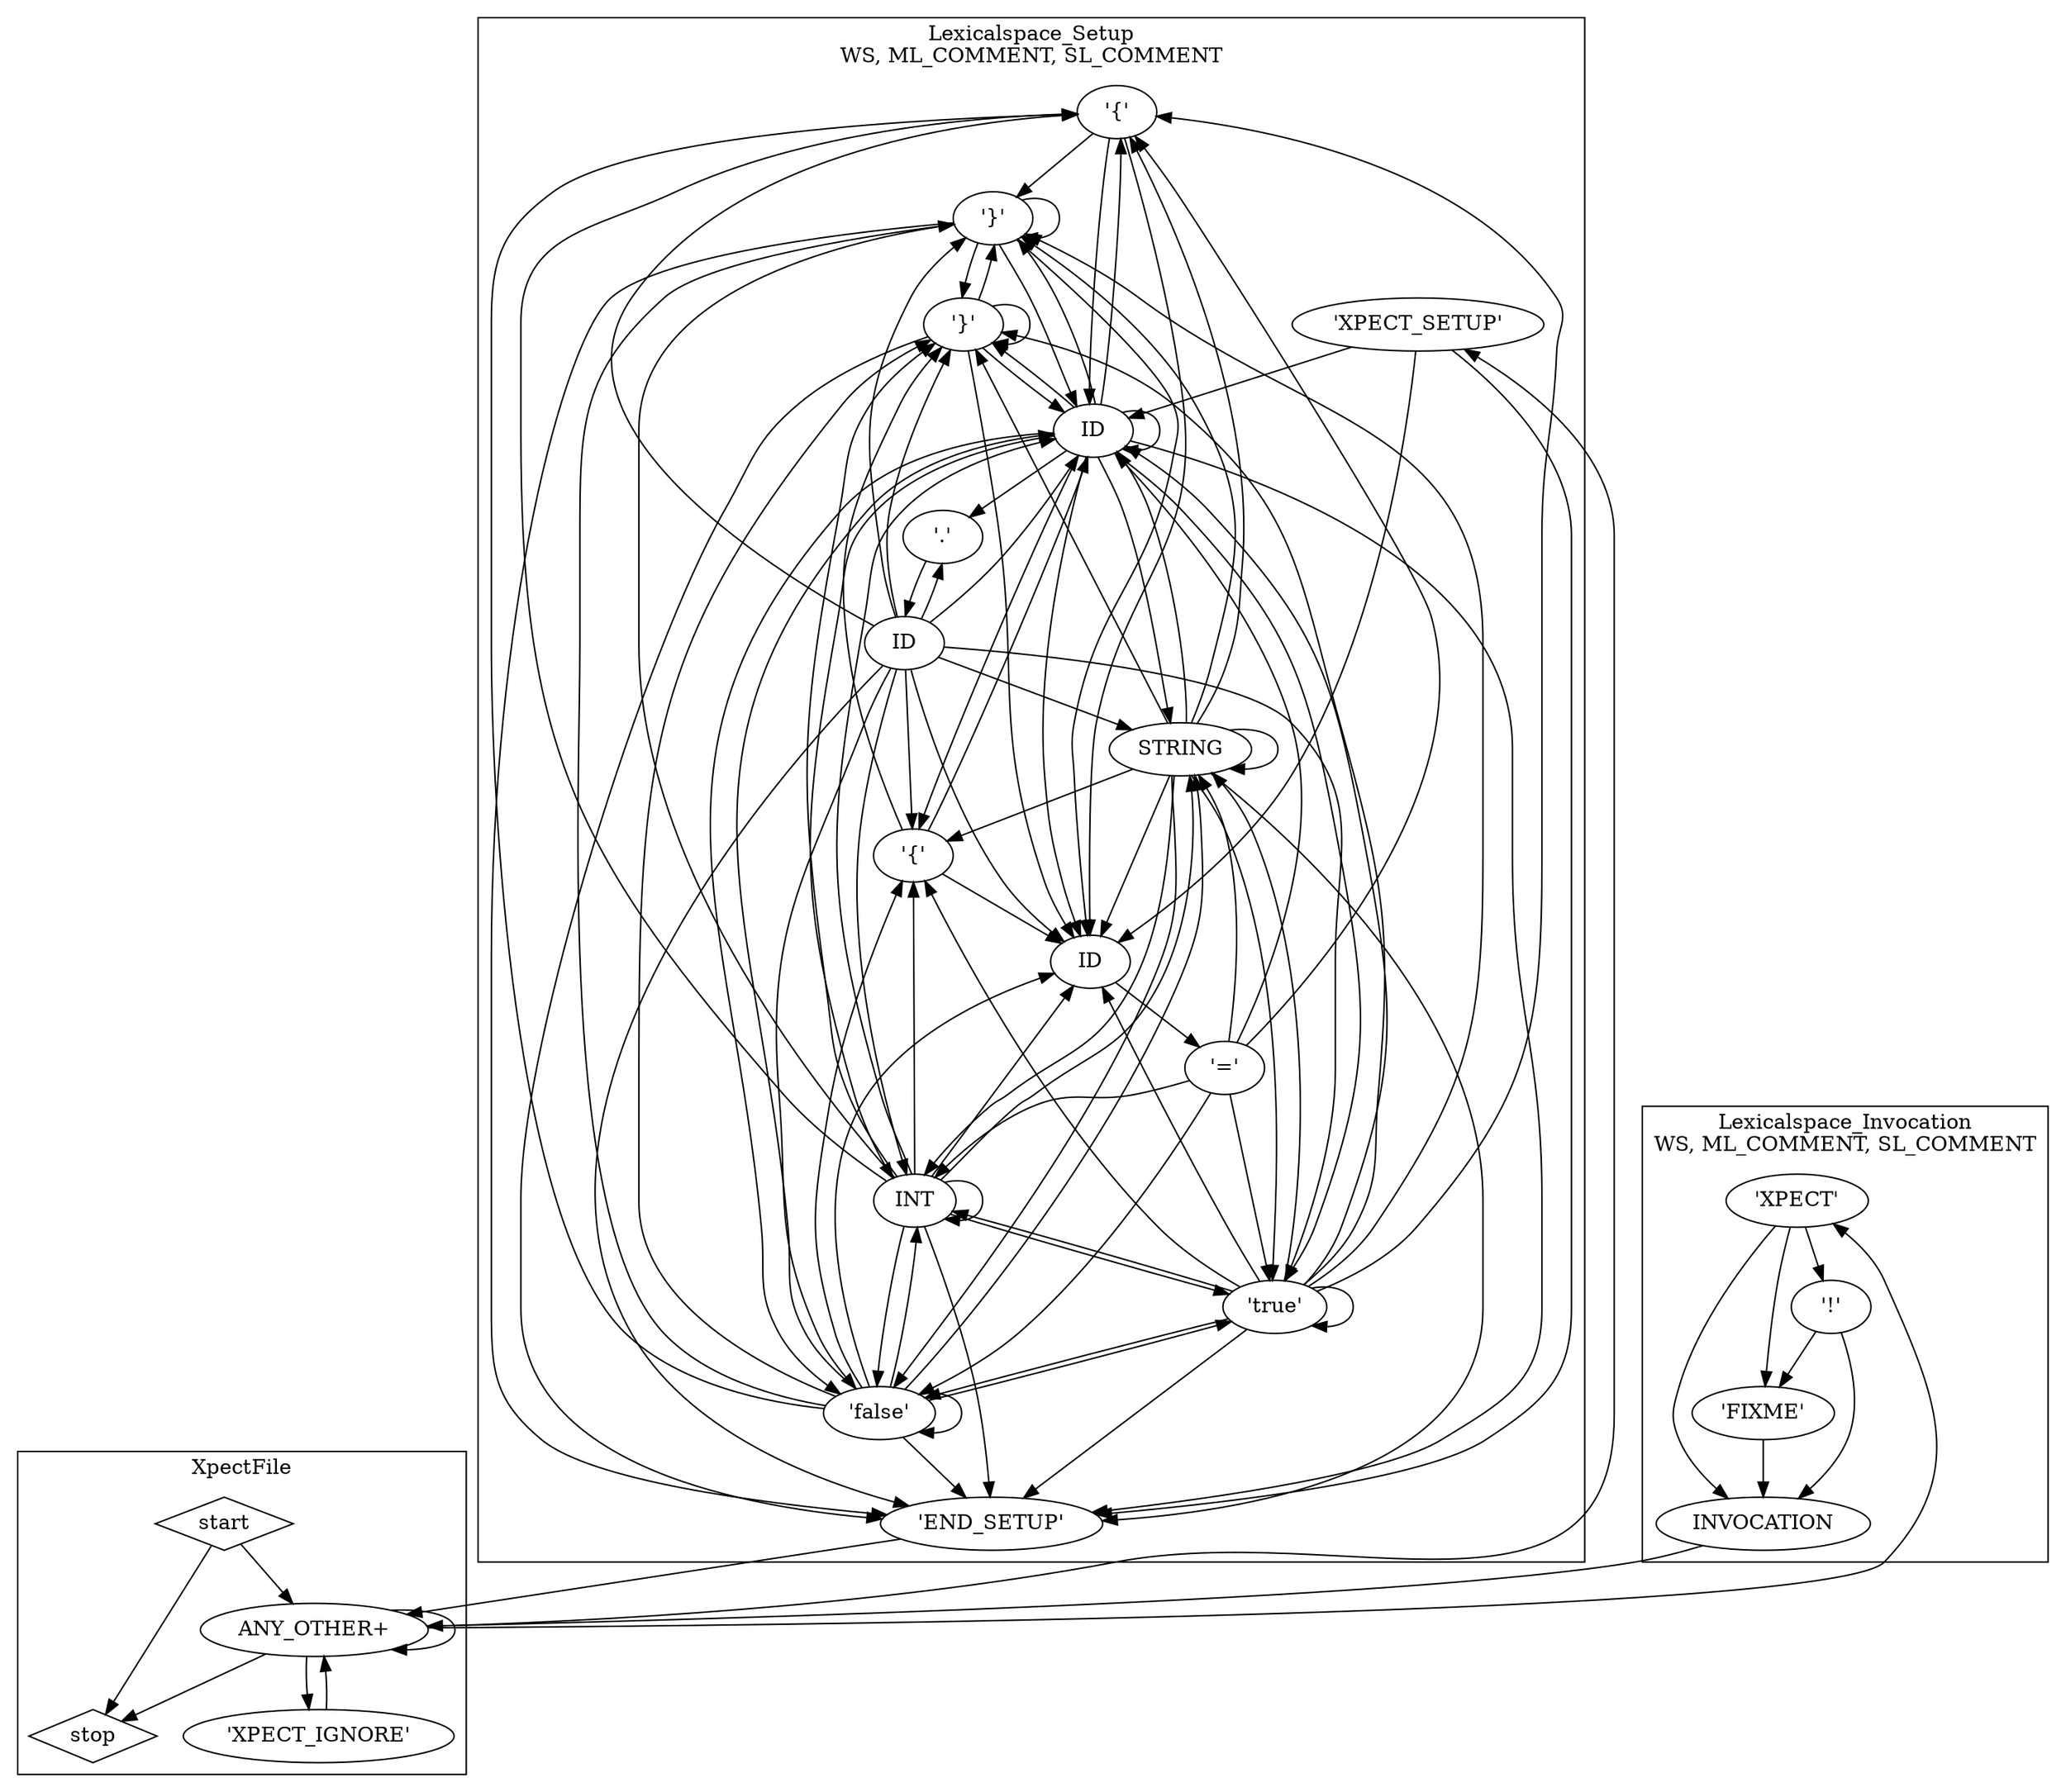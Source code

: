 ## This is a Graphviz .dot file (http://www.graphviz.org/)
## You can use the command 'dot -Tpdf this.dot > out.pdf' to render it.
digraph G {
subgraph cluster_lexicalgroup236055802 {
label="XpectFile\n";
tokennfastate288329615 [label="ANY_OTHER+"];
tokennfastate1875395688 [shape=diamond,label=stop];
tokennfastate1925117845 [label="'XPECT_IGNORE'"];
tokennfastate1792953030 [shape=diamond,label=start];
}

subgraph cluster_lexicalgroup50297459 {
label="Lexicalspace_Setup\nWS, ML_COMMENT, SL_COMMENT";
tokennfastate2010162322 [label="'{'"];
tokennfastate793164837 [label="'true'"];
tokennfastate1166254470 [label="'false'"];
tokennfastate1866484678 [label="'}'"];
tokennfastate1434796930 [label=ID];
tokennfastate1786221884 [label="'}'"];
tokennfastate1202138162 [label="'XPECT_SETUP'"];
tokennfastate1299158298 [label="'.'"];
tokennfastate2051378291 [label=ID];
tokennfastate292568264 [label=INT];
tokennfastate364413600 [label="'END_SETUP'"];
tokennfastate1842040624 [label="'{'"];
tokennfastate2017703518 [label=STRING];
tokennfastate472467991 [label=ID];
tokennfastate1044144931 [label="'='"];
}

subgraph cluster_lexicalgroup1874542689 {
label="Lexicalspace_Invocation\nWS, ML_COMMENT, SL_COMMENT";
tokennfastate1191183951 [label=INVOCATION];
tokennfastate264953989 [label="'XPECT'"];
tokennfastate525180031 [label="'FIXME'"];
tokennfastate49737193 [label="'!'"];
}

tokennfastate288329615->tokennfastate1925117845 [];
tokennfastate288329615->tokennfastate1202138162 [];
tokennfastate288329615->tokennfastate264953989 [];
tokennfastate288329615->tokennfastate1875395688 [];
tokennfastate288329615->tokennfastate288329615 [];
tokennfastate1925117845->tokennfastate288329615 [];
tokennfastate1792953030->tokennfastate1875395688 [];
tokennfastate1792953030->tokennfastate288329615 [];
tokennfastate2010162322->tokennfastate1786221884 [];
tokennfastate2010162322->tokennfastate2051378291 [];
tokennfastate2010162322->tokennfastate472467991 [];
tokennfastate793164837->tokennfastate2010162322 [];
tokennfastate793164837->tokennfastate1866484678 [];
tokennfastate793164837->tokennfastate472467991 [];
tokennfastate793164837->tokennfastate2051378291 [];
tokennfastate793164837->tokennfastate1786221884 [];
tokennfastate793164837->tokennfastate364413600 [];
tokennfastate793164837->tokennfastate1842040624 [];
tokennfastate793164837->tokennfastate793164837 [];
tokennfastate793164837->tokennfastate1166254470 [];
tokennfastate793164837->tokennfastate292568264 [];
tokennfastate793164837->tokennfastate2017703518 [];
tokennfastate1166254470->tokennfastate2010162322 [];
tokennfastate1166254470->tokennfastate1866484678 [];
tokennfastate1166254470->tokennfastate472467991 [];
tokennfastate1166254470->tokennfastate2051378291 [];
tokennfastate1166254470->tokennfastate1786221884 [];
tokennfastate1166254470->tokennfastate364413600 [];
tokennfastate1166254470->tokennfastate1842040624 [];
tokennfastate1166254470->tokennfastate793164837 [];
tokennfastate1166254470->tokennfastate1166254470 [];
tokennfastate1166254470->tokennfastate292568264 [];
tokennfastate1166254470->tokennfastate2017703518 [];
tokennfastate1866484678->tokennfastate364413600 [];
tokennfastate1866484678->tokennfastate472467991 [];
tokennfastate1866484678->tokennfastate2051378291 [];
tokennfastate1866484678->tokennfastate1866484678 [];
tokennfastate1866484678->tokennfastate1786221884 [];
tokennfastate1434796930->tokennfastate1842040624 [];
tokennfastate1434796930->tokennfastate793164837 [];
tokennfastate1434796930->tokennfastate1166254470 [];
tokennfastate1434796930->tokennfastate292568264 [];
tokennfastate1434796930->tokennfastate2017703518 [];
tokennfastate1434796930->tokennfastate1866484678 [];
tokennfastate1434796930->tokennfastate472467991 [];
tokennfastate1434796930->tokennfastate2051378291 [];
tokennfastate1434796930->tokennfastate1786221884 [];
tokennfastate1434796930->tokennfastate364413600 [];
tokennfastate1434796930->tokennfastate2010162322 [];
tokennfastate1434796930->tokennfastate1299158298 [];
tokennfastate1786221884->tokennfastate1866484678 [];
tokennfastate1786221884->tokennfastate472467991 [];
tokennfastate1786221884->tokennfastate2051378291 [];
tokennfastate1786221884->tokennfastate1786221884 [];
tokennfastate1786221884->tokennfastate364413600 [];
tokennfastate1202138162->tokennfastate364413600 [];
tokennfastate1202138162->tokennfastate472467991 [];
tokennfastate1202138162->tokennfastate2051378291 [];
tokennfastate1299158298->tokennfastate1434796930 [];
tokennfastate2051378291->tokennfastate1044144931 [];
tokennfastate292568264->tokennfastate2010162322 [];
tokennfastate292568264->tokennfastate1866484678 [];
tokennfastate292568264->tokennfastate472467991 [];
tokennfastate292568264->tokennfastate2051378291 [];
tokennfastate292568264->tokennfastate1786221884 [];
tokennfastate292568264->tokennfastate364413600 [];
tokennfastate292568264->tokennfastate1842040624 [];
tokennfastate292568264->tokennfastate793164837 [];
tokennfastate292568264->tokennfastate1166254470 [];
tokennfastate292568264->tokennfastate292568264 [];
tokennfastate292568264->tokennfastate2017703518 [];
tokennfastate364413600->tokennfastate288329615 [];
tokennfastate1842040624->tokennfastate1866484678 [];
tokennfastate1842040624->tokennfastate472467991 [];
tokennfastate1842040624->tokennfastate2051378291 [];
tokennfastate2017703518->tokennfastate2010162322 [];
tokennfastate2017703518->tokennfastate1866484678 [];
tokennfastate2017703518->tokennfastate472467991 [];
tokennfastate2017703518->tokennfastate2051378291 [];
tokennfastate2017703518->tokennfastate1786221884 [];
tokennfastate2017703518->tokennfastate364413600 [];
tokennfastate2017703518->tokennfastate1842040624 [];
tokennfastate2017703518->tokennfastate793164837 [];
tokennfastate2017703518->tokennfastate1166254470 [];
tokennfastate2017703518->tokennfastate292568264 [];
tokennfastate2017703518->tokennfastate2017703518 [];
tokennfastate472467991->tokennfastate364413600 [];
tokennfastate472467991->tokennfastate472467991 [];
tokennfastate472467991->tokennfastate2051378291 [];
tokennfastate472467991->tokennfastate1299158298 [];
tokennfastate472467991->tokennfastate1866484678 [];
tokennfastate472467991->tokennfastate1786221884 [];
tokennfastate472467991->tokennfastate793164837 [];
tokennfastate472467991->tokennfastate1166254470 [];
tokennfastate472467991->tokennfastate292568264 [];
tokennfastate472467991->tokennfastate2017703518 [];
tokennfastate472467991->tokennfastate2010162322 [];
tokennfastate472467991->tokennfastate1842040624 [];
tokennfastate1044144931->tokennfastate472467991 [];
tokennfastate1044144931->tokennfastate2010162322 [];
tokennfastate1044144931->tokennfastate793164837 [];
tokennfastate1044144931->tokennfastate1166254470 [];
tokennfastate1044144931->tokennfastate292568264 [];
tokennfastate1044144931->tokennfastate2017703518 [];
tokennfastate1191183951->tokennfastate288329615 [];
tokennfastate264953989->tokennfastate1191183951 [];
tokennfastate264953989->tokennfastate49737193 [];
tokennfastate264953989->tokennfastate525180031 [];
tokennfastate525180031->tokennfastate1191183951 [];
tokennfastate49737193->tokennfastate1191183951 [];
tokennfastate49737193->tokennfastate525180031 [];
}

